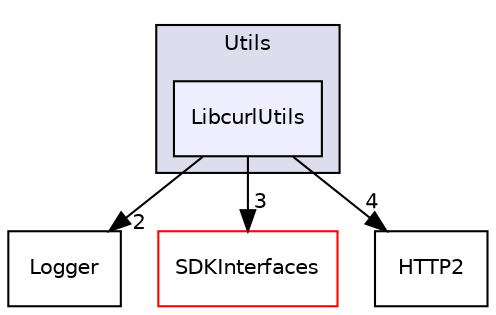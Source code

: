 digraph "/workplace/avs-device-sdk/AVSCommon/Utils/include/AVSCommon/Utils/LibcurlUtils" {
  compound=true
  node [ fontsize="10", fontname="Helvetica"];
  edge [ labelfontsize="10", labelfontname="Helvetica"];
  subgraph clusterdir_ee116be5d1129358ffaec72096859541 {
    graph [ bgcolor="#ddddee", pencolor="black", label="Utils" fontname="Helvetica", fontsize="10", URL="dir_ee116be5d1129358ffaec72096859541.html"]
  dir_6ba3b1a153b1f9de381c75d191edb957 [shape=box, label="LibcurlUtils", style="filled", fillcolor="#eeeeff", pencolor="black", URL="dir_6ba3b1a153b1f9de381c75d191edb957.html"];
  }
  dir_432ae366851f981ad5bcb252f92369c5 [shape=box label="Logger" URL="dir_432ae366851f981ad5bcb252f92369c5.html"];
  dir_97afc8111b754cf401b73024f872f45d [shape=box label="SDKInterfaces" fillcolor="white" style="filled" color="red" URL="dir_97afc8111b754cf401b73024f872f45d.html"];
  dir_0bf0f45007ff5e6885dc23c0041db988 [shape=box label="HTTP2" URL="dir_0bf0f45007ff5e6885dc23c0041db988.html"];
  dir_6ba3b1a153b1f9de381c75d191edb957->dir_432ae366851f981ad5bcb252f92369c5 [headlabel="2", labeldistance=1.5 headhref="dir_000091_000092.html"];
  dir_6ba3b1a153b1f9de381c75d191edb957->dir_97afc8111b754cf401b73024f872f45d [headlabel="3", labeldistance=1.5 headhref="dir_000091_000016.html"];
  dir_6ba3b1a153b1f9de381c75d191edb957->dir_0bf0f45007ff5e6885dc23c0041db988 [headlabel="4", labeldistance=1.5 headhref="dir_000091_000089.html"];
}
